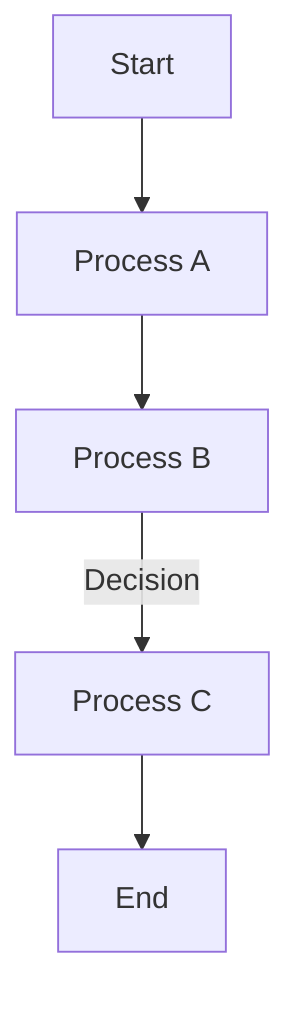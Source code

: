 graph TD;
    A["Start"] --> B["Process A"];
    B --> C["Process B"];
    C --> |"Decision"| D["Process C"];
    D --> E["End"];